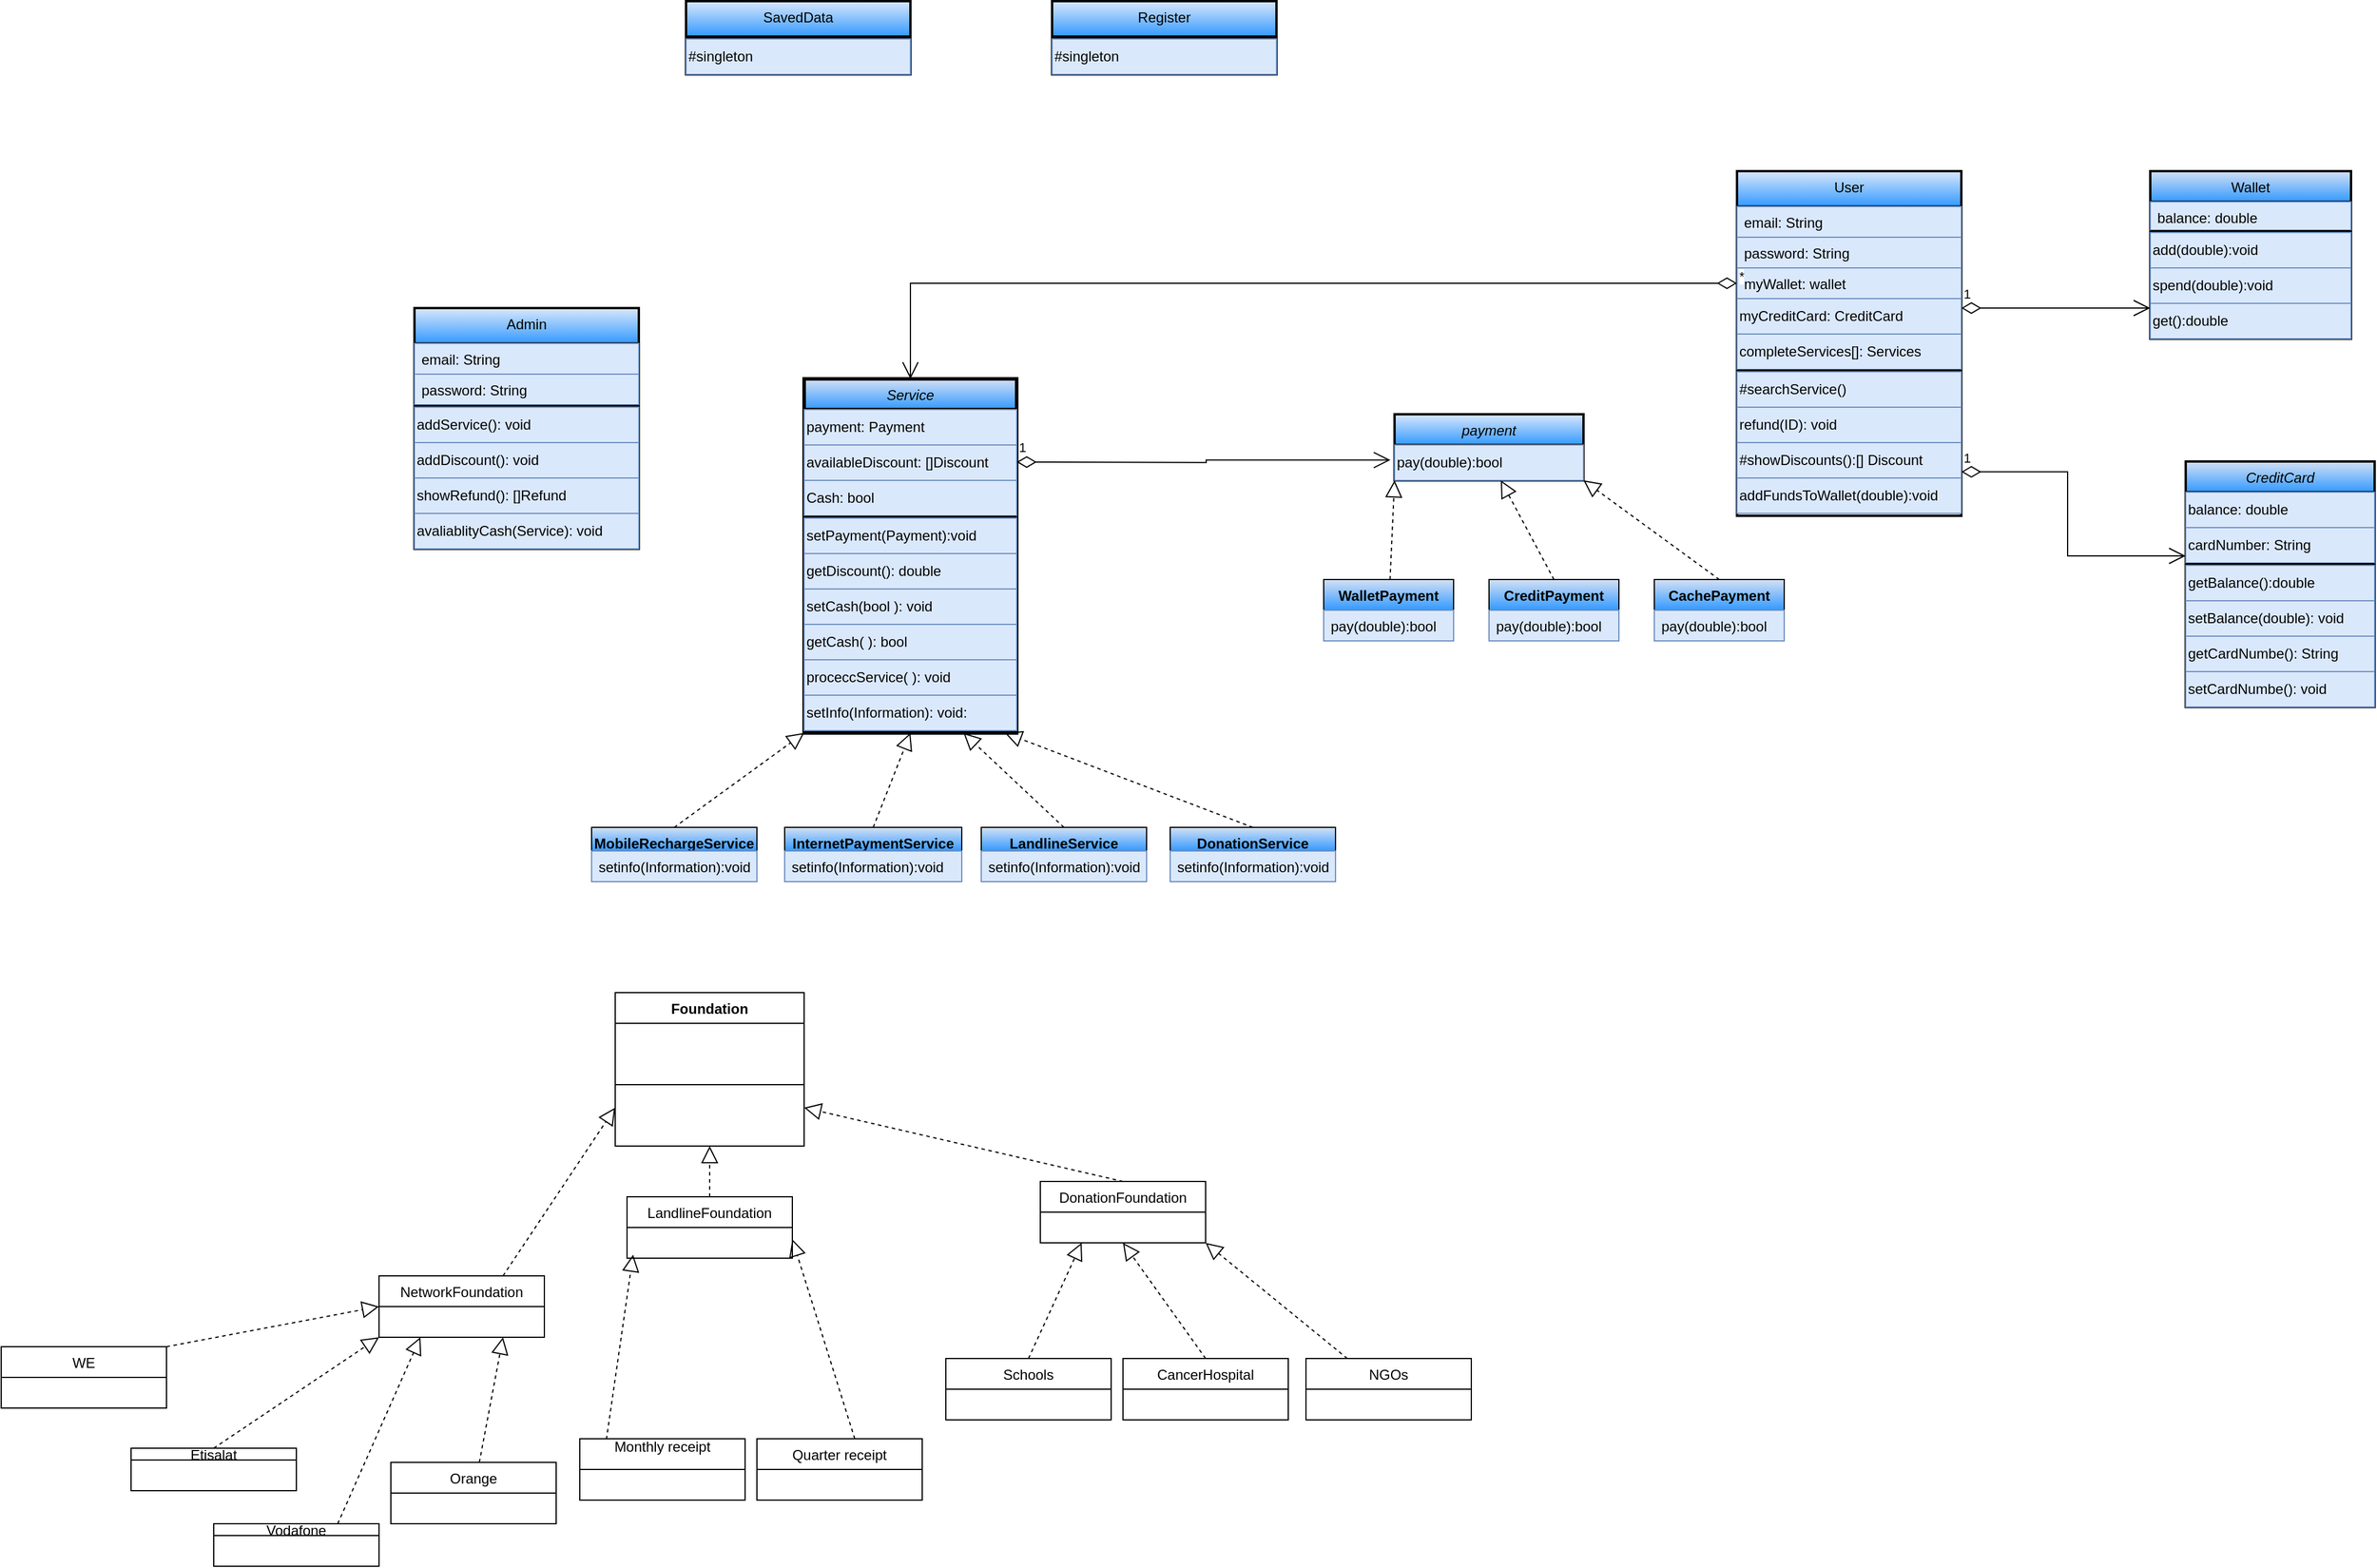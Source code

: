 <mxfile version="20.6.0" type="device"><diagram id="C5RBs43oDa-KdzZeNtuy" name="Page-1"><mxGraphModel dx="2557" dy="2067" grid="1" gridSize="10" guides="1" tooltips="1" connect="1" arrows="1" fold="1" page="1" pageScale="1" pageWidth="827" pageHeight="1169" math="0" shadow="0"><root><mxCell id="WIyWlLk6GJQsqaUBKTNV-0"/><mxCell id="WIyWlLk6GJQsqaUBKTNV-1" parent="WIyWlLk6GJQsqaUBKTNV-0"/><mxCell id="zkfFHV4jXpPFQw0GAbJ--0" value="CreditCard" style="swimlane;fontStyle=2;align=center;verticalAlign=top;childLayout=stackLayout;horizontal=1;startSize=26;horizontalStack=0;resizeParent=1;resizeLast=0;collapsible=1;marginBottom=0;rounded=0;shadow=0;strokeWidth=2;fillColor=#D4E1F5;strokeColor=#000000;gradientColor=#3399FF;" parent="WIyWlLk6GJQsqaUBKTNV-1" vertex="1"><mxGeometry x="1450" y="-10" width="160" height="208" as="geometry"><mxRectangle x="230" y="140" width="160" height="26" as="alternateBounds"/></mxGeometry></mxCell><mxCell id="mwWMlsjXjRJXWBrL6LxH-0" value="balance: double" style="text;html=1;align=left;verticalAlign=middle;resizable=0;points=[];autosize=1;strokeColor=#6c8ebf;fillColor=#dae8fc;" parent="zkfFHV4jXpPFQw0GAbJ--0" vertex="1"><mxGeometry y="26" width="160" height="30" as="geometry"/></mxCell><mxCell id="mwWMlsjXjRJXWBrL6LxH-2" value="cardNumber: String" style="text;html=1;align=left;verticalAlign=middle;resizable=0;points=[];autosize=1;strokeColor=#6c8ebf;fillColor=#dae8fc;" parent="zkfFHV4jXpPFQw0GAbJ--0" vertex="1"><mxGeometry y="56" width="160" height="30" as="geometry"/></mxCell><mxCell id="mwWMlsjXjRJXWBrL6LxH-52" value="" style="line;html=1;strokeWidth=2;align=left;verticalAlign=middle;spacingTop=-1;spacingLeft=3;spacingRight=3;rotatable=0;labelPosition=right;points=[];portConstraint=eastwest;" parent="zkfFHV4jXpPFQw0GAbJ--0" vertex="1"><mxGeometry y="86" width="160" height="2" as="geometry"/></mxCell><mxCell id="mwWMlsjXjRJXWBrL6LxH-3" value="getBalance():double" style="text;html=1;align=left;verticalAlign=middle;resizable=0;points=[];autosize=1;strokeColor=#6c8ebf;fillColor=#dae8fc;" parent="zkfFHV4jXpPFQw0GAbJ--0" vertex="1"><mxGeometry y="88" width="160" height="30" as="geometry"/></mxCell><mxCell id="mwWMlsjXjRJXWBrL6LxH-5" value="setBalance(double): void" style="text;html=1;align=left;verticalAlign=middle;resizable=0;points=[];autosize=1;strokeColor=#6c8ebf;fillColor=#dae8fc;" parent="zkfFHV4jXpPFQw0GAbJ--0" vertex="1"><mxGeometry y="118" width="160" height="30" as="geometry"/></mxCell><mxCell id="mwWMlsjXjRJXWBrL6LxH-6" value="getCardNumbe(): String" style="text;html=1;align=left;verticalAlign=middle;resizable=0;points=[];autosize=1;strokeColor=#6c8ebf;fillColor=#dae8fc;" parent="zkfFHV4jXpPFQw0GAbJ--0" vertex="1"><mxGeometry y="148" width="160" height="30" as="geometry"/></mxCell><mxCell id="mwWMlsjXjRJXWBrL6LxH-7" value="setCardNumbe(): void" style="text;html=1;align=left;verticalAlign=middle;resizable=0;points=[];autosize=1;strokeColor=#6c8ebf;fillColor=#dae8fc;" parent="zkfFHV4jXpPFQw0GAbJ--0" vertex="1"><mxGeometry y="178" width="160" height="30" as="geometry"/></mxCell><mxCell id="zkfFHV4jXpPFQw0GAbJ--17" value="User" style="swimlane;fontStyle=0;align=center;verticalAlign=top;childLayout=stackLayout;horizontal=1;startSize=30;horizontalStack=0;resizeParent=1;resizeLast=0;collapsible=1;marginBottom=0;rounded=0;shadow=0;strokeWidth=2;fillColor=#dae8fc;strokeColor=#000000;gradientColor=#3399FF;" parent="WIyWlLk6GJQsqaUBKTNV-1" vertex="1"><mxGeometry x="1070" y="-256" width="190" height="292" as="geometry"><mxRectangle x="550" y="140" width="160" height="26" as="alternateBounds"/></mxGeometry></mxCell><mxCell id="zkfFHV4jXpPFQw0GAbJ--18" value="email: String" style="text;align=left;verticalAlign=top;spacingLeft=4;spacingRight=4;overflow=hidden;rotatable=0;points=[[0,0.5],[1,0.5]];portConstraint=eastwest;fillColor=#dae8fc;strokeColor=#6c8ebf;" parent="zkfFHV4jXpPFQw0GAbJ--17" vertex="1"><mxGeometry y="30" width="190" height="26" as="geometry"/></mxCell><mxCell id="zkfFHV4jXpPFQw0GAbJ--20" value="password: String" style="text;align=left;verticalAlign=top;spacingLeft=4;spacingRight=4;overflow=hidden;rotatable=0;points=[[0,0.5],[1,0.5]];portConstraint=eastwest;rounded=0;shadow=0;html=0;fillColor=#dae8fc;strokeColor=#6c8ebf;" parent="zkfFHV4jXpPFQw0GAbJ--17" vertex="1"><mxGeometry y="56" width="190" height="26" as="geometry"/></mxCell><mxCell id="zkfFHV4jXpPFQw0GAbJ--19" value="myWallet: wallet&#10;" style="text;align=left;verticalAlign=top;spacingLeft=4;spacingRight=4;overflow=hidden;rotatable=0;points=[[0,0.5],[1,0.5]];portConstraint=eastwest;rounded=0;shadow=0;html=0;fillColor=#dae8fc;strokeColor=#6c8ebf;" parent="zkfFHV4jXpPFQw0GAbJ--17" vertex="1"><mxGeometry y="82" width="190" height="26" as="geometry"/></mxCell><mxCell id="84-6VIBdu4MTvSc-ypw_-46" value="&lt;div style=&quot;&quot;&gt;myCreditCard: CreditCard&lt;/div&gt;" style="text;html=1;align=left;verticalAlign=middle;resizable=0;points=[];autosize=1;strokeColor=#6c8ebf;fillColor=#dae8fc;fontSize=12;" parent="zkfFHV4jXpPFQw0GAbJ--17" vertex="1"><mxGeometry y="108" width="190" height="30" as="geometry"/></mxCell><mxCell id="wg3ZNqUoVr1V4Hji6CS1-9" value="&lt;div style=&quot;&quot;&gt;completeServices[]: Services&lt;br&gt;&lt;/div&gt;" style="text;html=1;align=left;verticalAlign=middle;resizable=0;points=[];autosize=1;strokeColor=#6c8ebf;fillColor=#dae8fc;fontSize=12;strokeWidth=1;" parent="zkfFHV4jXpPFQw0GAbJ--17" vertex="1"><mxGeometry y="138" width="190" height="30" as="geometry"/></mxCell><mxCell id="zkfFHV4jXpPFQw0GAbJ--23" value="" style="line;html=1;strokeWidth=2;align=left;verticalAlign=middle;spacingTop=-1;spacingLeft=3;spacingRight=3;rotatable=0;labelPosition=right;points=[];portConstraint=eastwest;" parent="zkfFHV4jXpPFQw0GAbJ--17" vertex="1"><mxGeometry y="168" width="190" height="2" as="geometry"/></mxCell><mxCell id="wg3ZNqUoVr1V4Hji6CS1-10" value="&lt;div style=&quot;&quot;&gt;#searchService()&lt;/div&gt;" style="text;html=1;align=left;verticalAlign=middle;resizable=0;points=[];autosize=1;strokeColor=#6c8ebf;fillColor=#dae8fc;fontSize=12;" parent="zkfFHV4jXpPFQw0GAbJ--17" vertex="1"><mxGeometry y="170" width="190" height="30" as="geometry"/></mxCell><mxCell id="wg3ZNqUoVr1V4Hji6CS1-11" value="&lt;div style=&quot;&quot;&gt;refund(ID): void&lt;/div&gt;" style="text;html=1;align=left;verticalAlign=middle;resizable=0;points=[];autosize=1;strokeColor=#6c8ebf;fillColor=#dae8fc;fontSize=12;" parent="zkfFHV4jXpPFQw0GAbJ--17" vertex="1"><mxGeometry y="200" width="190" height="30" as="geometry"/></mxCell><mxCell id="wg3ZNqUoVr1V4Hji6CS1-12" value="&lt;div style=&quot;&quot;&gt;#showDiscounts():[] Discount&lt;/div&gt;" style="text;html=1;align=left;verticalAlign=middle;resizable=0;points=[];autosize=1;strokeColor=#6c8ebf;fillColor=#dae8fc;fontSize=12;" parent="zkfFHV4jXpPFQw0GAbJ--17" vertex="1"><mxGeometry y="230" width="190" height="30" as="geometry"/></mxCell><mxCell id="wg3ZNqUoVr1V4Hji6CS1-23" value="&lt;div style=&quot;&quot;&gt;addFundsToWallet(double):void&lt;/div&gt;" style="text;html=1;align=left;verticalAlign=middle;resizable=0;points=[];autosize=1;strokeColor=#6c8ebf;fillColor=#dae8fc;fontSize=12;" parent="zkfFHV4jXpPFQw0GAbJ--17" vertex="1"><mxGeometry y="260" width="190" height="30" as="geometry"/></mxCell><mxCell id="84-6VIBdu4MTvSc-ypw_-15" value="Wallet" style="swimlane;fontStyle=0;align=center;verticalAlign=top;childLayout=stackLayout;horizontal=1;startSize=26;horizontalStack=0;resizeParent=1;resizeLast=0;collapsible=1;marginBottom=0;rounded=0;shadow=0;strokeWidth=2;fillColor=#D4E1F5;gradientColor=#3399FF;strokeColor=#000000;" parent="WIyWlLk6GJQsqaUBKTNV-1" vertex="1"><mxGeometry x="1420" y="-256" width="170" height="142" as="geometry"><mxRectangle x="550" y="140" width="160" height="26" as="alternateBounds"/></mxGeometry></mxCell><mxCell id="84-6VIBdu4MTvSc-ypw_-16" value="balance: double" style="text;align=left;verticalAlign=top;spacingLeft=4;spacingRight=4;overflow=hidden;rotatable=0;points=[[0,0.5],[1,0.5]];portConstraint=eastwest;fillColor=#dae8fc;strokeColor=#6c8ebf;" parent="84-6VIBdu4MTvSc-ypw_-15" vertex="1"><mxGeometry y="26" width="170" height="24" as="geometry"/></mxCell><mxCell id="mwWMlsjXjRJXWBrL6LxH-51" value="" style="line;html=1;strokeWidth=2;align=left;verticalAlign=middle;spacingTop=-1;spacingLeft=3;spacingRight=3;rotatable=0;labelPosition=right;points=[];portConstraint=eastwest;" parent="84-6VIBdu4MTvSc-ypw_-15" vertex="1"><mxGeometry y="50" width="170" height="2" as="geometry"/></mxCell><mxCell id="wg3ZNqUoVr1V4Hji6CS1-0" value="add(double):void" style="text;html=1;align=left;verticalAlign=middle;resizable=0;points=[];autosize=1;strokeColor=#6c8ebf;fillColor=#dae8fc;strokeWidth=1;" parent="84-6VIBdu4MTvSc-ypw_-15" vertex="1"><mxGeometry y="52" width="170" height="30" as="geometry"/></mxCell><mxCell id="wg3ZNqUoVr1V4Hji6CS1-1" value="spend(double):void" style="text;html=1;align=left;verticalAlign=middle;resizable=0;points=[];autosize=1;strokeColor=#6c8ebf;fillColor=#dae8fc;" parent="84-6VIBdu4MTvSc-ypw_-15" vertex="1"><mxGeometry y="82" width="170" height="30" as="geometry"/></mxCell><mxCell id="wg3ZNqUoVr1V4Hji6CS1-2" value="get():double" style="text;html=1;align=left;verticalAlign=middle;resizable=0;points=[];autosize=1;strokeColor=#6c8ebf;fillColor=#dae8fc;" parent="84-6VIBdu4MTvSc-ypw_-15" vertex="1"><mxGeometry y="112" width="170" height="30" as="geometry"/></mxCell><mxCell id="84-6VIBdu4MTvSc-ypw_-31" value="payment" style="swimlane;fontStyle=2;align=center;verticalAlign=top;childLayout=stackLayout;horizontal=1;startSize=26;horizontalStack=0;resizeParent=1;resizeLast=0;collapsible=1;marginBottom=0;rounded=0;shadow=0;strokeWidth=2;fillColor=#dae8fc;strokeColor=#000000;gradientColor=#3399FF;" parent="WIyWlLk6GJQsqaUBKTNV-1" vertex="1"><mxGeometry x="780" y="-50" width="160" height="56" as="geometry"><mxRectangle x="230" y="140" width="160" height="26" as="alternateBounds"/></mxGeometry></mxCell><mxCell id="wg3ZNqUoVr1V4Hji6CS1-24" value="pay(double):bool" style="text;html=1;align=left;verticalAlign=middle;resizable=0;points=[];autosize=1;strokeColor=#6c8ebf;fillColor=#dae8fc;" parent="84-6VIBdu4MTvSc-ypw_-31" vertex="1"><mxGeometry y="26" width="160" height="30" as="geometry"/></mxCell><mxCell id="84-6VIBdu4MTvSc-ypw_-37" value="Service" style="swimlane;fontStyle=2;align=center;verticalAlign=top;childLayout=stackLayout;horizontal=1;startSize=26;horizontalStack=0;resizeParent=1;resizeLast=0;collapsible=1;marginBottom=0;rounded=0;shadow=0;strokeWidth=3;gradientColor=#3399FF;fillColor=#D4E1F5;" parent="WIyWlLk6GJQsqaUBKTNV-1" vertex="1"><mxGeometry x="280" y="-80" width="180" height="300" as="geometry"><mxRectangle x="230" y="140" width="160" height="26" as="alternateBounds"/></mxGeometry></mxCell><mxCell id="84-6VIBdu4MTvSc-ypw_-43" value="&lt;div&gt;&lt;span&gt;payment: Payment&lt;/span&gt;&lt;/div&gt;" style="text;html=1;align=left;verticalAlign=middle;resizable=0;points=[];autosize=1;strokeColor=#6c8ebf;fillColor=#dae8fc;fontSize=12;" parent="84-6VIBdu4MTvSc-ypw_-37" vertex="1"><mxGeometry y="26" width="180" height="30" as="geometry"/></mxCell><mxCell id="84-6VIBdu4MTvSc-ypw_-44" value="availableDiscount: []Discount" style="text;html=1;align=left;verticalAlign=middle;resizable=0;points=[];autosize=1;strokeColor=#6c8ebf;fillColor=#dae8fc;fontSize=12;" parent="84-6VIBdu4MTvSc-ypw_-37" vertex="1"><mxGeometry y="56" width="180" height="30" as="geometry"/></mxCell><mxCell id="wg3ZNqUoVr1V4Hji6CS1-69" value="Cash: bool" style="text;html=1;align=left;verticalAlign=middle;resizable=0;points=[];autosize=1;strokeColor=#6c8ebf;fillColor=#dae8fc;fontSize=12;" parent="84-6VIBdu4MTvSc-ypw_-37" vertex="1"><mxGeometry y="86" width="180" height="30" as="geometry"/></mxCell><mxCell id="mwWMlsjXjRJXWBrL6LxH-54" value="" style="line;html=1;strokeWidth=2;align=left;verticalAlign=middle;spacingTop=-1;spacingLeft=3;spacingRight=3;rotatable=0;labelPosition=right;points=[];portConstraint=eastwest;" parent="84-6VIBdu4MTvSc-ypw_-37" vertex="1"><mxGeometry y="116" width="180" height="2" as="geometry"/></mxCell><mxCell id="wg3ZNqUoVr1V4Hji6CS1-70" value="setPayment(Payment):void" style="text;html=1;align=left;verticalAlign=middle;resizable=0;points=[];autosize=1;strokeColor=#6c8ebf;fillColor=#dae8fc;fontSize=12;" parent="84-6VIBdu4MTvSc-ypw_-37" vertex="1"><mxGeometry y="118" width="180" height="30" as="geometry"/></mxCell><mxCell id="wg3ZNqUoVr1V4Hji6CS1-71" value="getDiscount(): double" style="text;html=1;align=left;verticalAlign=middle;resizable=0;points=[];autosize=1;strokeColor=#6c8ebf;fillColor=#dae8fc;fontSize=12;strokeWidth=1;" parent="84-6VIBdu4MTvSc-ypw_-37" vertex="1"><mxGeometry y="148" width="180" height="30" as="geometry"/></mxCell><mxCell id="wg3ZNqUoVr1V4Hji6CS1-72" value="setCash(bool ): void&lt;br&gt;" style="text;html=1;align=left;verticalAlign=middle;resizable=0;points=[];autosize=1;strokeColor=#6c8ebf;fillColor=#dae8fc;fontSize=12;" parent="84-6VIBdu4MTvSc-ypw_-37" vertex="1"><mxGeometry y="178" width="180" height="30" as="geometry"/></mxCell><mxCell id="wg3ZNqUoVr1V4Hji6CS1-73" value="getCash( ): bool" style="text;html=1;align=left;verticalAlign=middle;resizable=0;points=[];autosize=1;strokeColor=#6c8ebf;fillColor=#dae8fc;fontSize=12;" parent="84-6VIBdu4MTvSc-ypw_-37" vertex="1"><mxGeometry y="208" width="180" height="30" as="geometry"/></mxCell><mxCell id="wg3ZNqUoVr1V4Hji6CS1-83" value="proceccService( ): void&amp;nbsp;" style="text;html=1;align=left;verticalAlign=middle;resizable=0;points=[];autosize=1;strokeColor=#6c8ebf;fillColor=#dae8fc;fontSize=12;" parent="84-6VIBdu4MTvSc-ypw_-37" vertex="1"><mxGeometry y="238" width="180" height="30" as="geometry"/></mxCell><mxCell id="wg3ZNqUoVr1V4Hji6CS1-84" value="setInfo(Information): void:" style="text;html=1;align=left;verticalAlign=middle;resizable=0;points=[];autosize=1;strokeColor=#6c8ebf;fillColor=#dae8fc;fontSize=12;" parent="84-6VIBdu4MTvSc-ypw_-37" vertex="1"><mxGeometry y="268" width="180" height="30" as="geometry"/></mxCell><mxCell id="wg3ZNqUoVr1V4Hji6CS1-25" value="" style="endArrow=block;dashed=1;endFill=0;endSize=12;html=1;rounded=0;startArrow=none;entryX=0;entryY=1;entryDx=0;entryDy=0;" parent="WIyWlLk6GJQsqaUBKTNV-1" source="wg3ZNqUoVr1V4Hji6CS1-28" target="84-6VIBdu4MTvSc-ypw_-31" edge="1"><mxGeometry width="160" relative="1" as="geometry"><mxPoint x="550" y="800" as="sourcePoint"/><mxPoint x="550" y="710" as="targetPoint"/></mxGeometry></mxCell><mxCell id="wg3ZNqUoVr1V4Hji6CS1-27" value="" style="endArrow=block;dashed=1;endFill=0;endSize=12;html=1;rounded=0;exitX=0.5;exitY=0;exitDx=0;exitDy=0;entryX=1;entryY=1;entryDx=0;entryDy=0;" parent="WIyWlLk6GJQsqaUBKTNV-1" source="wg3ZNqUoVr1V4Hji6CS1-37" target="84-6VIBdu4MTvSc-ypw_-31" edge="1"><mxGeometry width="160" relative="1" as="geometry"><mxPoint x="700" y="800" as="sourcePoint"/><mxPoint x="690" y="700" as="targetPoint"/></mxGeometry></mxCell><mxCell id="wg3ZNqUoVr1V4Hji6CS1-28" value="WalletPayment‏" style="swimlane;fontStyle=1;align=center;verticalAlign=top;childLayout=stackLayout;horizontal=1;startSize=26;horizontalStack=0;resizeParent=1;resizeParentMax=0;resizeLast=0;collapsible=1;marginBottom=0;gradientColor=#3399FF;fillColor=#D4E1F5;" parent="WIyWlLk6GJQsqaUBKTNV-1" vertex="1"><mxGeometry x="720" y="90" width="110" height="52" as="geometry"/></mxCell><mxCell id="wg3ZNqUoVr1V4Hji6CS1-29" value="pay(double):bool" style="text;strokeColor=#6c8ebf;fillColor=#dae8fc;align=left;verticalAlign=top;spacingLeft=4;spacingRight=4;overflow=hidden;rotatable=0;points=[[0,0.5],[1,0.5]];portConstraint=eastwest;" parent="wg3ZNqUoVr1V4Hji6CS1-28" vertex="1"><mxGeometry y="26" width="110" height="26" as="geometry"/></mxCell><mxCell id="wg3ZNqUoVr1V4Hji6CS1-33" value="CreditPayment‏&#10;" style="swimlane;fontStyle=1;align=center;verticalAlign=top;childLayout=stackLayout;horizontal=1;startSize=26;horizontalStack=0;resizeParent=1;resizeParentMax=0;resizeLast=0;collapsible=1;marginBottom=0;gradientColor=#3399FF;fillColor=#D4E1F5;" parent="WIyWlLk6GJQsqaUBKTNV-1" vertex="1"><mxGeometry x="860" y="90" width="110" height="52" as="geometry"/></mxCell><mxCell id="wg3ZNqUoVr1V4Hji6CS1-34" value="pay(double):bool" style="text;strokeColor=#6c8ebf;fillColor=#dae8fc;align=left;verticalAlign=top;spacingLeft=4;spacingRight=4;overflow=hidden;rotatable=0;points=[[0,0.5],[1,0.5]];portConstraint=eastwest;" parent="wg3ZNqUoVr1V4Hji6CS1-33" vertex="1"><mxGeometry y="26" width="110" height="26" as="geometry"/></mxCell><mxCell id="wg3ZNqUoVr1V4Hji6CS1-37" value="CachePayment" style="swimlane;fontStyle=1;align=center;verticalAlign=top;childLayout=stackLayout;horizontal=1;startSize=26;horizontalStack=0;resizeParent=1;resizeParentMax=0;resizeLast=0;collapsible=1;marginBottom=0;fillColor=#D4E1F5;gradientColor=#3399FF;" parent="WIyWlLk6GJQsqaUBKTNV-1" vertex="1"><mxGeometry x="1000" y="90" width="110" height="52" as="geometry"/></mxCell><mxCell id="wg3ZNqUoVr1V4Hji6CS1-38" value="pay(double):bool" style="text;strokeColor=#6c8ebf;fillColor=#dae8fc;align=left;verticalAlign=top;spacingLeft=4;spacingRight=4;overflow=hidden;rotatable=0;points=[[0,0.5],[1,0.5]];portConstraint=eastwest;" parent="wg3ZNqUoVr1V4Hji6CS1-37" vertex="1"><mxGeometry y="26" width="110" height="26" as="geometry"/></mxCell><mxCell id="wg3ZNqUoVr1V4Hji6CS1-43" value="" style="endArrow=block;dashed=1;endFill=0;endSize=12;html=1;rounded=0;exitX=0.5;exitY=0;exitDx=0;exitDy=0;entryX=0.5;entryY=1;entryDx=0;entryDy=0;" parent="WIyWlLk6GJQsqaUBKTNV-1" source="wg3ZNqUoVr1V4Hji6CS1-50" target="84-6VIBdu4MTvSc-ypw_-37" edge="1"><mxGeometry width="160" relative="1" as="geometry"><mxPoint x="340" y="240" as="sourcePoint"/><mxPoint x="350" y="150" as="targetPoint"/></mxGeometry></mxCell><mxCell id="wg3ZNqUoVr1V4Hji6CS1-45" value="" style="endArrow=block;dashed=1;endFill=0;endSize=12;html=1;rounded=0;exitX=0.5;exitY=0;exitDx=0;exitDy=0;entryX=0.75;entryY=1;entryDx=0;entryDy=0;" parent="WIyWlLk6GJQsqaUBKTNV-1" source="wg3ZNqUoVr1V4Hji6CS1-58" target="84-6VIBdu4MTvSc-ypw_-37" edge="1"><mxGeometry width="160" relative="1" as="geometry"><mxPoint x="440" y="240" as="sourcePoint"/><mxPoint x="400" y="150" as="targetPoint"/></mxGeometry></mxCell><mxCell id="wg3ZNqUoVr1V4Hji6CS1-46" value="MobileRechargeService‏&#10;&#10;" style="swimlane;fontStyle=1;align=center;verticalAlign=top;childLayout=stackLayout;horizontal=1;startSize=20;horizontalStack=0;resizeParent=1;resizeParentMax=0;resizeLast=0;collapsible=1;marginBottom=0;gradientColor=#3399FF;fillColor=#D4E1F5;" parent="WIyWlLk6GJQsqaUBKTNV-1" vertex="1"><mxGeometry x="100" y="300" width="140" height="46" as="geometry"><mxRectangle x="110" y="240" width="180" height="40" as="alternateBounds"/></mxGeometry></mxCell><mxCell id="wg3ZNqUoVr1V4Hji6CS1-49" value="setinfo(Information):void" style="text;strokeColor=#6c8ebf;fillColor=#dae8fc;align=left;verticalAlign=top;spacingLeft=4;spacingRight=4;overflow=hidden;rotatable=0;points=[[0,0.5],[1,0.5]];portConstraint=eastwest;" parent="wg3ZNqUoVr1V4Hji6CS1-46" vertex="1"><mxGeometry y="20" width="140" height="26" as="geometry"/></mxCell><mxCell id="wg3ZNqUoVr1V4Hji6CS1-50" value="InternetPaymentService‏" style="swimlane;fontStyle=1;align=center;verticalAlign=top;childLayout=stackLayout;horizontal=1;startSize=20;horizontalStack=0;resizeParent=1;resizeParentMax=0;resizeLast=0;collapsible=1;marginBottom=0;gradientColor=#3399FF;fillColor=#D4E1F5;" parent="WIyWlLk6GJQsqaUBKTNV-1" vertex="1"><mxGeometry x="263.5" y="300" width="150" height="46" as="geometry"><mxRectangle x="260" y="240" width="180" height="30" as="alternateBounds"/></mxGeometry></mxCell><mxCell id="wg3ZNqUoVr1V4Hji6CS1-51" value="setinfo(Information):void" style="text;strokeColor=#6c8ebf;fillColor=#dae8fc;align=left;verticalAlign=top;spacingLeft=4;spacingRight=4;overflow=hidden;rotatable=0;points=[[0,0.5],[1,0.5]];portConstraint=eastwest;" parent="wg3ZNqUoVr1V4Hji6CS1-50" vertex="1"><mxGeometry y="20" width="150" height="26" as="geometry"/></mxCell><mxCell id="wg3ZNqUoVr1V4Hji6CS1-54" value="DonationService" style="swimlane;fontStyle=1;align=center;verticalAlign=top;childLayout=stackLayout;horizontal=1;startSize=20;horizontalStack=0;resizeParent=1;resizeParentMax=0;resizeLast=0;collapsible=1;marginBottom=0;gradientColor=#3399FF;fillColor=#D4E1F5;" parent="WIyWlLk6GJQsqaUBKTNV-1" vertex="1"><mxGeometry x="590" y="300" width="140" height="46" as="geometry"/></mxCell><mxCell id="wg3ZNqUoVr1V4Hji6CS1-57" value="setinfo(Information):void" style="text;strokeColor=#6c8ebf;fillColor=#dae8fc;align=left;verticalAlign=top;spacingLeft=4;spacingRight=4;overflow=hidden;rotatable=0;points=[[0,0.5],[1,0.5]];portConstraint=eastwest;" parent="wg3ZNqUoVr1V4Hji6CS1-54" vertex="1"><mxGeometry y="20" width="140" height="26" as="geometry"/></mxCell><mxCell id="wg3ZNqUoVr1V4Hji6CS1-58" value="LandlineService" style="swimlane;fontStyle=1;align=center;verticalAlign=top;childLayout=stackLayout;horizontal=1;startSize=20;horizontalStack=0;resizeParent=1;resizeParentMax=0;resizeLast=0;collapsible=1;marginBottom=0;fillColor=#D4E1F5;gradientColor=#3399FF;" parent="WIyWlLk6GJQsqaUBKTNV-1" vertex="1"><mxGeometry x="430" y="300" width="140" height="46" as="geometry"/></mxCell><mxCell id="wg3ZNqUoVr1V4Hji6CS1-61" value="setinfo(Information):void" style="text;strokeColor=#6c8ebf;fillColor=#dae8fc;align=left;verticalAlign=top;spacingLeft=4;spacingRight=4;overflow=hidden;rotatable=0;points=[[0,0.5],[1,0.5]];portConstraint=eastwest;" parent="wg3ZNqUoVr1V4Hji6CS1-58" vertex="1"><mxGeometry y="20" width="140" height="26" as="geometry"/></mxCell><mxCell id="wg3ZNqUoVr1V4Hji6CS1-86" value="1" style="endArrow=open;html=1;endSize=12;startArrow=diamondThin;startSize=14;startFill=0;edgeStyle=orthogonalEdgeStyle;align=left;verticalAlign=bottom;rounded=0;entryX=-0.022;entryY=0.427;entryDx=0;entryDy=0;entryPerimeter=0;" parent="WIyWlLk6GJQsqaUBKTNV-1" target="wg3ZNqUoVr1V4Hji6CS1-24" edge="1"><mxGeometry x="-1" y="3" relative="1" as="geometry"><mxPoint x="460" y="-9.56" as="sourcePoint"/><mxPoint x="620" y="-9.56" as="targetPoint"/></mxGeometry></mxCell><mxCell id="wg3ZNqUoVr1V4Hji6CS1-88" value="" style="endArrow=block;dashed=1;endFill=0;endSize=12;html=1;rounded=0;exitX=0.5;exitY=0;exitDx=0;exitDy=0;entryX=0.5;entryY=1;entryDx=0;entryDy=0;" parent="WIyWlLk6GJQsqaUBKTNV-1" source="wg3ZNqUoVr1V4Hji6CS1-46" edge="1"><mxGeometry width="160" relative="1" as="geometry"><mxPoint x="248.5" y="300" as="sourcePoint"/><mxPoint x="280" y="220" as="targetPoint"/></mxGeometry></mxCell><mxCell id="wg3ZNqUoVr1V4Hji6CS1-89" value="" style="endArrow=block;dashed=1;endFill=0;endSize=12;html=1;rounded=0;exitX=0.5;exitY=0;exitDx=0;exitDy=0;" parent="WIyWlLk6GJQsqaUBKTNV-1" source="wg3ZNqUoVr1V4Hji6CS1-54" edge="1"><mxGeometry width="160" relative="1" as="geometry"><mxPoint x="650" y="290" as="sourcePoint"/><mxPoint x="450" y="220" as="targetPoint"/></mxGeometry></mxCell><mxCell id="gyQkk1R2EK4vV3DiNxzf-0" value="Foundation" style="swimlane;fontStyle=1;align=center;verticalAlign=top;childLayout=stackLayout;horizontal=1;startSize=26;horizontalStack=0;resizeParent=1;resizeParentMax=0;resizeLast=0;collapsible=1;marginBottom=0;" parent="WIyWlLk6GJQsqaUBKTNV-1" vertex="1"><mxGeometry x="120" y="440" width="160" height="130" as="geometry"/></mxCell><mxCell id="gyQkk1R2EK4vV3DiNxzf-2" value="" style="line;strokeWidth=1;fillColor=none;align=left;verticalAlign=middle;spacingTop=-1;spacingLeft=3;spacingRight=3;rotatable=0;labelPosition=right;points=[];portConstraint=eastwest;" parent="gyQkk1R2EK4vV3DiNxzf-0" vertex="1"><mxGeometry y="26" width="160" height="104" as="geometry"/></mxCell><mxCell id="gyQkk1R2EK4vV3DiNxzf-4" value="NetworkFoundation" style="swimlane;fontStyle=0;childLayout=stackLayout;horizontal=1;startSize=26;fillColor=none;horizontalStack=0;resizeParent=1;resizeParentMax=0;resizeLast=0;collapsible=1;marginBottom=0;" parent="WIyWlLk6GJQsqaUBKTNV-1" vertex="1"><mxGeometry x="-80" y="680" width="140" height="52" as="geometry"/></mxCell><mxCell id="gyQkk1R2EK4vV3DiNxzf-9" value="LandlineFoundation" style="swimlane;fontStyle=0;childLayout=stackLayout;horizontal=1;startSize=26;fillColor=none;horizontalStack=0;resizeParent=1;resizeParentMax=0;resizeLast=0;collapsible=1;marginBottom=0;" parent="WIyWlLk6GJQsqaUBKTNV-1" vertex="1"><mxGeometry x="130" y="613" width="140" height="52" as="geometry"/></mxCell><mxCell id="gyQkk1R2EK4vV3DiNxzf-13" value="DonationFoundation" style="swimlane;fontStyle=0;childLayout=stackLayout;horizontal=1;startSize=26;fillColor=none;horizontalStack=0;resizeParent=1;resizeParentMax=0;resizeLast=0;collapsible=1;marginBottom=0;" parent="WIyWlLk6GJQsqaUBKTNV-1" vertex="1"><mxGeometry x="480" y="600" width="140" height="52" as="geometry"/></mxCell><mxCell id="gyQkk1R2EK4vV3DiNxzf-17" value="" style="endArrow=block;dashed=1;endFill=0;endSize=12;html=1;rounded=0;exitX=0.75;exitY=0;exitDx=0;exitDy=0;entryX=0;entryY=0.75;entryDx=0;entryDy=0;" parent="WIyWlLk6GJQsqaUBKTNV-1" source="gyQkk1R2EK4vV3DiNxzf-4" target="gyQkk1R2EK4vV3DiNxzf-0" edge="1"><mxGeometry width="160" relative="1" as="geometry"><mxPoint x="360" y="430" as="sourcePoint"/><mxPoint x="520" y="430" as="targetPoint"/></mxGeometry></mxCell><mxCell id="gyQkk1R2EK4vV3DiNxzf-18" value="" style="endArrow=block;dashed=1;endFill=0;endSize=12;html=1;rounded=0;exitX=0.5;exitY=0;exitDx=0;exitDy=0;entryX=0.5;entryY=1;entryDx=0;entryDy=0;" parent="WIyWlLk6GJQsqaUBKTNV-1" source="gyQkk1R2EK4vV3DiNxzf-9" target="gyQkk1R2EK4vV3DiNxzf-0" edge="1"><mxGeometry width="160" relative="1" as="geometry"><mxPoint x="360" y="430" as="sourcePoint"/><mxPoint x="520" y="430" as="targetPoint"/></mxGeometry></mxCell><mxCell id="gyQkk1R2EK4vV3DiNxzf-19" value="" style="endArrow=block;dashed=1;endFill=0;endSize=12;html=1;rounded=0;exitX=0.5;exitY=0;exitDx=0;exitDy=0;entryX=1;entryY=0.75;entryDx=0;entryDy=0;" parent="WIyWlLk6GJQsqaUBKTNV-1" source="gyQkk1R2EK4vV3DiNxzf-13" target="gyQkk1R2EK4vV3DiNxzf-0" edge="1"><mxGeometry width="160" relative="1" as="geometry"><mxPoint x="360" y="430" as="sourcePoint"/><mxPoint x="520" y="430" as="targetPoint"/></mxGeometry></mxCell><mxCell id="gyQkk1R2EK4vV3DiNxzf-20" value="Etisalat" style="swimlane;fontStyle=0;childLayout=stackLayout;horizontal=1;startSize=10;fillColor=none;horizontalStack=0;resizeParent=1;resizeParentMax=0;resizeLast=0;collapsible=1;marginBottom=0;" parent="WIyWlLk6GJQsqaUBKTNV-1" vertex="1"><mxGeometry x="-290" y="826" width="140" height="36" as="geometry"/></mxCell><mxCell id="gyQkk1R2EK4vV3DiNxzf-24" value="Vodafone" style="swimlane;fontStyle=0;childLayout=stackLayout;horizontal=1;startSize=10;fillColor=none;horizontalStack=0;resizeParent=1;resizeParentMax=0;resizeLast=0;collapsible=1;marginBottom=0;" parent="WIyWlLk6GJQsqaUBKTNV-1" vertex="1"><mxGeometry x="-220" y="890" width="140" height="36" as="geometry"/></mxCell><mxCell id="gyQkk1R2EK4vV3DiNxzf-28" value="Orange" style="swimlane;fontStyle=0;childLayout=stackLayout;horizontal=1;startSize=26;fillColor=none;horizontalStack=0;resizeParent=1;resizeParentMax=0;resizeLast=0;collapsible=1;marginBottom=0;" parent="WIyWlLk6GJQsqaUBKTNV-1" vertex="1"><mxGeometry x="-70" y="838" width="140" height="52" as="geometry"/></mxCell><mxCell id="gyQkk1R2EK4vV3DiNxzf-32" value="NGOs" style="swimlane;fontStyle=0;childLayout=stackLayout;horizontal=1;startSize=26;fillColor=none;horizontalStack=0;resizeParent=1;resizeParentMax=0;resizeLast=0;collapsible=1;marginBottom=0;" parent="WIyWlLk6GJQsqaUBKTNV-1" vertex="1"><mxGeometry x="705" y="750" width="140" height="52" as="geometry"/></mxCell><mxCell id="gyQkk1R2EK4vV3DiNxzf-36" value="CancerHospital" style="swimlane;fontStyle=0;childLayout=stackLayout;horizontal=1;startSize=26;fillColor=none;horizontalStack=0;resizeParent=1;resizeParentMax=0;resizeLast=0;collapsible=1;marginBottom=0;" parent="WIyWlLk6GJQsqaUBKTNV-1" vertex="1"><mxGeometry x="550" y="750" width="140" height="52" as="geometry"/></mxCell><mxCell id="gyQkk1R2EK4vV3DiNxzf-40" value="Schools" style="swimlane;fontStyle=0;childLayout=stackLayout;horizontal=1;startSize=26;fillColor=none;horizontalStack=0;resizeParent=1;resizeParentMax=0;resizeLast=0;collapsible=1;marginBottom=0;" parent="WIyWlLk6GJQsqaUBKTNV-1" vertex="1"><mxGeometry x="400" y="750" width="140" height="52" as="geometry"/></mxCell><mxCell id="gyQkk1R2EK4vV3DiNxzf-45" value="Monthly receipt&#10;" style="swimlane;fontStyle=0;childLayout=stackLayout;horizontal=1;startSize=26;fillColor=none;horizontalStack=0;resizeParent=1;resizeParentMax=0;resizeLast=0;collapsible=1;marginBottom=0;" parent="WIyWlLk6GJQsqaUBKTNV-1" vertex="1"><mxGeometry x="90" y="818" width="140" height="52" as="geometry"/></mxCell><mxCell id="gyQkk1R2EK4vV3DiNxzf-49" value="Quarter receipt" style="swimlane;fontStyle=0;childLayout=stackLayout;horizontal=1;startSize=26;fillColor=none;horizontalStack=0;resizeParent=1;resizeParentMax=0;resizeLast=0;collapsible=1;marginBottom=0;" parent="WIyWlLk6GJQsqaUBKTNV-1" vertex="1"><mxGeometry x="240" y="818" width="140" height="52" as="geometry"/></mxCell><mxCell id="gyQkk1R2EK4vV3DiNxzf-53" value="" style="endArrow=block;dashed=1;endFill=0;endSize=12;html=1;rounded=0;exitX=0.75;exitY=0;exitDx=0;exitDy=0;entryX=0.25;entryY=1;entryDx=0;entryDy=0;" parent="WIyWlLk6GJQsqaUBKTNV-1" source="gyQkk1R2EK4vV3DiNxzf-24" target="gyQkk1R2EK4vV3DiNxzf-4" edge="1"><mxGeometry width="160" relative="1" as="geometry"><mxPoint x="210" y="610" as="sourcePoint"/><mxPoint x="-84.4" y="661.896" as="targetPoint"/></mxGeometry></mxCell><mxCell id="gyQkk1R2EK4vV3DiNxzf-54" value="" style="endArrow=block;dashed=1;endFill=0;endSize=12;html=1;rounded=0;entryX=0;entryY=1;entryDx=0;entryDy=0;exitX=0.5;exitY=0;exitDx=0;exitDy=0;" parent="WIyWlLk6GJQsqaUBKTNV-1" source="gyQkk1R2EK4vV3DiNxzf-20" target="gyQkk1R2EK4vV3DiNxzf-4" edge="1"><mxGeometry width="160" relative="1" as="geometry"><mxPoint x="-330" y="758.46" as="sourcePoint"/><mxPoint x="-90" y="649" as="targetPoint"/></mxGeometry></mxCell><mxCell id="gyQkk1R2EK4vV3DiNxzf-55" value="" style="endArrow=block;dashed=1;endFill=0;endSize=12;html=1;rounded=0;entryX=0.75;entryY=1;entryDx=0;entryDy=0;" parent="WIyWlLk6GJQsqaUBKTNV-1" source="gyQkk1R2EK4vV3DiNxzf-28" target="gyQkk1R2EK4vV3DiNxzf-4" edge="1"><mxGeometry width="160" relative="1" as="geometry"><mxPoint x="140" y="610" as="sourcePoint"/><mxPoint x="-10" y="660" as="targetPoint"/></mxGeometry></mxCell><mxCell id="gyQkk1R2EK4vV3DiNxzf-56" value="" style="endArrow=block;dashed=1;endFill=0;endSize=12;html=1;rounded=0;exitX=0.161;exitY=0.011;exitDx=0;exitDy=0;exitPerimeter=0;entryX=0.037;entryY=1;entryDx=0;entryDy=0;entryPerimeter=0;" parent="WIyWlLk6GJQsqaUBKTNV-1" source="gyQkk1R2EK4vV3DiNxzf-45" edge="1"><mxGeometry width="160" relative="1" as="geometry"><mxPoint x="140" y="610" as="sourcePoint"/><mxPoint x="135.18" y="662" as="targetPoint"/></mxGeometry></mxCell><mxCell id="gyQkk1R2EK4vV3DiNxzf-57" value="" style="endArrow=block;dashed=1;endFill=0;endSize=12;html=1;rounded=0;exitX=0.592;exitY=0.001;exitDx=0;exitDy=0;exitPerimeter=0;entryX=1;entryY=0.5;entryDx=0;entryDy=0;" parent="WIyWlLk6GJQsqaUBKTNV-1" source="gyQkk1R2EK4vV3DiNxzf-49" edge="1"><mxGeometry width="160" relative="1" as="geometry"><mxPoint x="140" y="610" as="sourcePoint"/><mxPoint x="270" y="649" as="targetPoint"/></mxGeometry></mxCell><mxCell id="gyQkk1R2EK4vV3DiNxzf-58" value="" style="endArrow=block;dashed=1;endFill=0;endSize=12;html=1;rounded=0;exitX=0.5;exitY=0;exitDx=0;exitDy=0;entryX=0.25;entryY=1;entryDx=0;entryDy=0;" parent="WIyWlLk6GJQsqaUBKTNV-1" source="gyQkk1R2EK4vV3DiNxzf-40" target="gyQkk1R2EK4vV3DiNxzf-13" edge="1"><mxGeometry width="160" relative="1" as="geometry"><mxPoint x="140" y="610" as="sourcePoint"/><mxPoint x="500" y="660" as="targetPoint"/></mxGeometry></mxCell><mxCell id="gyQkk1R2EK4vV3DiNxzf-59" value="" style="endArrow=block;dashed=1;endFill=0;endSize=12;html=1;rounded=0;exitX=0.5;exitY=0;exitDx=0;exitDy=0;entryX=0.5;entryY=1;entryDx=0;entryDy=0;" parent="WIyWlLk6GJQsqaUBKTNV-1" source="gyQkk1R2EK4vV3DiNxzf-36" target="gyQkk1R2EK4vV3DiNxzf-13" edge="1"><mxGeometry width="160" relative="1" as="geometry"><mxPoint x="140" y="610" as="sourcePoint"/><mxPoint x="550" y="650" as="targetPoint"/></mxGeometry></mxCell><mxCell id="gyQkk1R2EK4vV3DiNxzf-60" value="" style="endArrow=block;dashed=1;endFill=0;endSize=12;html=1;rounded=0;exitX=0.25;exitY=0;exitDx=0;exitDy=0;entryX=1;entryY=1;entryDx=0;entryDy=0;" parent="WIyWlLk6GJQsqaUBKTNV-1" source="gyQkk1R2EK4vV3DiNxzf-32" target="gyQkk1R2EK4vV3DiNxzf-13" edge="1"><mxGeometry width="160" relative="1" as="geometry"><mxPoint x="140" y="610" as="sourcePoint"/><mxPoint x="610" y="647" as="targetPoint"/></mxGeometry></mxCell><mxCell id="gyQkk1R2EK4vV3DiNxzf-61" value="WE" style="swimlane;fontStyle=0;childLayout=stackLayout;horizontal=1;startSize=26;fillColor=none;horizontalStack=0;resizeParent=1;resizeParentMax=0;resizeLast=0;collapsible=1;marginBottom=0;" parent="WIyWlLk6GJQsqaUBKTNV-1" vertex="1"><mxGeometry x="-400" y="740" width="140" height="52" as="geometry"/></mxCell><mxCell id="gyQkk1R2EK4vV3DiNxzf-65" value="" style="endArrow=block;dashed=1;endFill=0;endSize=12;html=1;rounded=0;exitX=1;exitY=0;exitDx=0;exitDy=0;entryX=0;entryY=0.5;entryDx=0;entryDy=0;" parent="WIyWlLk6GJQsqaUBKTNV-1" source="gyQkk1R2EK4vV3DiNxzf-61" target="gyQkk1R2EK4vV3DiNxzf-4" edge="1"><mxGeometry width="160" relative="1" as="geometry"><mxPoint x="-140" y="700" as="sourcePoint"/><mxPoint x="-90.14" y="637.144" as="targetPoint"/></mxGeometry></mxCell><mxCell id="mwWMlsjXjRJXWBrL6LxH-10" value="1" style="endArrow=open;html=1;endSize=12;startArrow=diamondThin;startSize=14;startFill=0;edgeStyle=orthogonalEdgeStyle;align=left;verticalAlign=bottom;rounded=0;" parent="WIyWlLk6GJQsqaUBKTNV-1" edge="1"><mxGeometry x="-1" y="3" relative="1" as="geometry"><mxPoint x="1260" y="-140" as="sourcePoint"/><mxPoint x="1420" y="-140" as="targetPoint"/></mxGeometry></mxCell><mxCell id="mwWMlsjXjRJXWBrL6LxH-11" value="1" style="endArrow=open;html=1;endSize=12;startArrow=diamondThin;startSize=14;startFill=0;edgeStyle=orthogonalEdgeStyle;align=left;verticalAlign=bottom;rounded=0;" parent="WIyWlLk6GJQsqaUBKTNV-1" edge="1"><mxGeometry x="-1" y="3" relative="1" as="geometry"><mxPoint x="1260.0" y="-1.25" as="sourcePoint"/><mxPoint x="1450" y="70" as="targetPoint"/><Array as="points"><mxPoint x="1350" y="-1"/><mxPoint x="1350" y="70"/></Array></mxGeometry></mxCell><mxCell id="mwWMlsjXjRJXWBrL6LxH-12" value="*" style="endArrow=open;html=1;endSize=12;startArrow=diamondThin;startSize=14;startFill=0;edgeStyle=orthogonalEdgeStyle;align=left;verticalAlign=bottom;rounded=0;exitX=0;exitY=0.5;exitDx=0;exitDy=0;entryX=0.5;entryY=0;entryDx=0;entryDy=0;" parent="WIyWlLk6GJQsqaUBKTNV-1" source="zkfFHV4jXpPFQw0GAbJ--19" target="84-6VIBdu4MTvSc-ypw_-37" edge="1"><mxGeometry x="-1" y="3" relative="1" as="geometry"><mxPoint x="630" y="-151.62" as="sourcePoint"/><mxPoint x="790" y="-151.62" as="targetPoint"/></mxGeometry></mxCell><mxCell id="mwWMlsjXjRJXWBrL6LxH-55" value="" style="endArrow=block;dashed=1;endFill=0;endSize=12;html=1;rounded=0;exitX=0.5;exitY=0;exitDx=0;exitDy=0;entryX=1;entryY=1;entryDx=0;entryDy=0;" parent="WIyWlLk6GJQsqaUBKTNV-1" source="wg3ZNqUoVr1V4Hji6CS1-33" edge="1"><mxGeometry width="160" relative="1" as="geometry"><mxPoint x="985" y="90" as="sourcePoint"/><mxPoint x="870.0" y="6" as="targetPoint"/></mxGeometry></mxCell><mxCell id="Ab5O19B13T73OP6sne_8-0" value="Admin" style="swimlane;fontStyle=0;align=center;verticalAlign=top;childLayout=stackLayout;horizontal=1;startSize=30;horizontalStack=0;resizeParent=1;resizeLast=0;collapsible=1;marginBottom=0;rounded=0;shadow=0;strokeWidth=2;fillColor=#dae8fc;strokeColor=#000000;gradientColor=#3399FF;" vertex="1" parent="WIyWlLk6GJQsqaUBKTNV-1"><mxGeometry x="-50" y="-140" width="190" height="204" as="geometry"><mxRectangle x="550" y="140" width="160" height="26" as="alternateBounds"/></mxGeometry></mxCell><mxCell id="Ab5O19B13T73OP6sne_8-1" value="email: String" style="text;align=left;verticalAlign=top;spacingLeft=4;spacingRight=4;overflow=hidden;rotatable=0;points=[[0,0.5],[1,0.5]];portConstraint=eastwest;fillColor=#dae8fc;strokeColor=#6c8ebf;" vertex="1" parent="Ab5O19B13T73OP6sne_8-0"><mxGeometry y="30" width="190" height="26" as="geometry"/></mxCell><mxCell id="Ab5O19B13T73OP6sne_8-2" value="password: String" style="text;align=left;verticalAlign=top;spacingLeft=4;spacingRight=4;overflow=hidden;rotatable=0;points=[[0,0.5],[1,0.5]];portConstraint=eastwest;rounded=0;shadow=0;html=0;fillColor=#dae8fc;strokeColor=#6c8ebf;" vertex="1" parent="Ab5O19B13T73OP6sne_8-0"><mxGeometry y="56" width="190" height="26" as="geometry"/></mxCell><mxCell id="Ab5O19B13T73OP6sne_8-6" value="" style="line;html=1;strokeWidth=2;align=left;verticalAlign=middle;spacingTop=-1;spacingLeft=3;spacingRight=3;rotatable=0;labelPosition=right;points=[];portConstraint=eastwest;" vertex="1" parent="Ab5O19B13T73OP6sne_8-0"><mxGeometry y="82" width="190" height="2" as="geometry"/></mxCell><mxCell id="Ab5O19B13T73OP6sne_8-7" value="&lt;div style=&quot;&quot;&gt;addService(): void&lt;/div&gt;" style="text;html=1;align=left;verticalAlign=middle;resizable=0;points=[];autosize=1;strokeColor=#6c8ebf;fillColor=#dae8fc;fontSize=12;" vertex="1" parent="Ab5O19B13T73OP6sne_8-0"><mxGeometry y="84" width="190" height="30" as="geometry"/></mxCell><mxCell id="Ab5O19B13T73OP6sne_8-9" value="&lt;div style=&quot;&quot;&gt;addDiscount(): void&lt;/div&gt;" style="text;html=1;align=left;verticalAlign=middle;resizable=0;points=[];autosize=1;strokeColor=#6c8ebf;fillColor=#dae8fc;fontSize=12;" vertex="1" parent="Ab5O19B13T73OP6sne_8-0"><mxGeometry y="114" width="190" height="30" as="geometry"/></mxCell><mxCell id="Ab5O19B13T73OP6sne_8-10" value="&lt;div style=&quot;&quot;&gt;showRefund(): []Refund&lt;/div&gt;" style="text;html=1;align=left;verticalAlign=middle;resizable=0;points=[];autosize=1;strokeColor=#6c8ebf;fillColor=#dae8fc;fontSize=12;" vertex="1" parent="Ab5O19B13T73OP6sne_8-0"><mxGeometry y="144" width="190" height="30" as="geometry"/></mxCell><mxCell id="Ab5O19B13T73OP6sne_8-19" value="&lt;div style=&quot;&quot;&gt;avaliablityCash(Service): void&lt;/div&gt;" style="text;html=1;align=left;verticalAlign=middle;resizable=0;points=[];autosize=1;strokeColor=#6c8ebf;fillColor=#dae8fc;fontSize=12;" vertex="1" parent="Ab5O19B13T73OP6sne_8-0"><mxGeometry y="174" width="190" height="30" as="geometry"/></mxCell><mxCell id="Ab5O19B13T73OP6sne_8-20" value="SavedData" style="swimlane;fontStyle=0;align=center;verticalAlign=top;childLayout=stackLayout;horizontal=1;startSize=30;horizontalStack=0;resizeParent=1;resizeLast=0;collapsible=1;marginBottom=0;rounded=0;shadow=0;strokeWidth=2;fillColor=#dae8fc;strokeColor=#000000;gradientColor=#3399FF;" vertex="1" parent="WIyWlLk6GJQsqaUBKTNV-1"><mxGeometry x="180" y="-400" width="190" height="62" as="geometry"><mxRectangle x="550" y="140" width="160" height="26" as="alternateBounds"/></mxGeometry></mxCell><mxCell id="Ab5O19B13T73OP6sne_8-23" value="" style="line;html=1;strokeWidth=2;align=left;verticalAlign=middle;spacingTop=-1;spacingLeft=3;spacingRight=3;rotatable=0;labelPosition=right;points=[];portConstraint=eastwest;" vertex="1" parent="Ab5O19B13T73OP6sne_8-20"><mxGeometry y="30" width="190" height="2" as="geometry"/></mxCell><mxCell id="Ab5O19B13T73OP6sne_8-27" value="&lt;div style=&quot;&quot;&gt;#singleton&lt;/div&gt;" style="text;html=1;align=left;verticalAlign=middle;resizable=0;points=[];autosize=1;strokeColor=#6c8ebf;fillColor=#dae8fc;fontSize=12;" vertex="1" parent="Ab5O19B13T73OP6sne_8-20"><mxGeometry y="32" width="190" height="30" as="geometry"/></mxCell><mxCell id="Ab5O19B13T73OP6sne_8-28" value="Register" style="swimlane;fontStyle=0;align=center;verticalAlign=top;childLayout=stackLayout;horizontal=1;startSize=30;horizontalStack=0;resizeParent=1;resizeLast=0;collapsible=1;marginBottom=0;rounded=0;shadow=0;strokeWidth=2;fillColor=#dae8fc;strokeColor=#000000;gradientColor=#3399FF;" vertex="1" parent="WIyWlLk6GJQsqaUBKTNV-1"><mxGeometry x="490" y="-400" width="190" height="62" as="geometry"><mxRectangle x="550" y="140" width="160" height="26" as="alternateBounds"/></mxGeometry></mxCell><mxCell id="Ab5O19B13T73OP6sne_8-29" value="" style="line;html=1;strokeWidth=2;align=left;verticalAlign=middle;spacingTop=-1;spacingLeft=3;spacingRight=3;rotatable=0;labelPosition=right;points=[];portConstraint=eastwest;" vertex="1" parent="Ab5O19B13T73OP6sne_8-28"><mxGeometry y="30" width="190" height="2" as="geometry"/></mxCell><mxCell id="Ab5O19B13T73OP6sne_8-30" value="&lt;div style=&quot;&quot;&gt;#singleton&lt;/div&gt;" style="text;html=1;align=left;verticalAlign=middle;resizable=0;points=[];autosize=1;strokeColor=#6c8ebf;fillColor=#dae8fc;fontSize=12;" vertex="1" parent="Ab5O19B13T73OP6sne_8-28"><mxGeometry y="32" width="190" height="30" as="geometry"/></mxCell></root></mxGraphModel></diagram></mxfile>